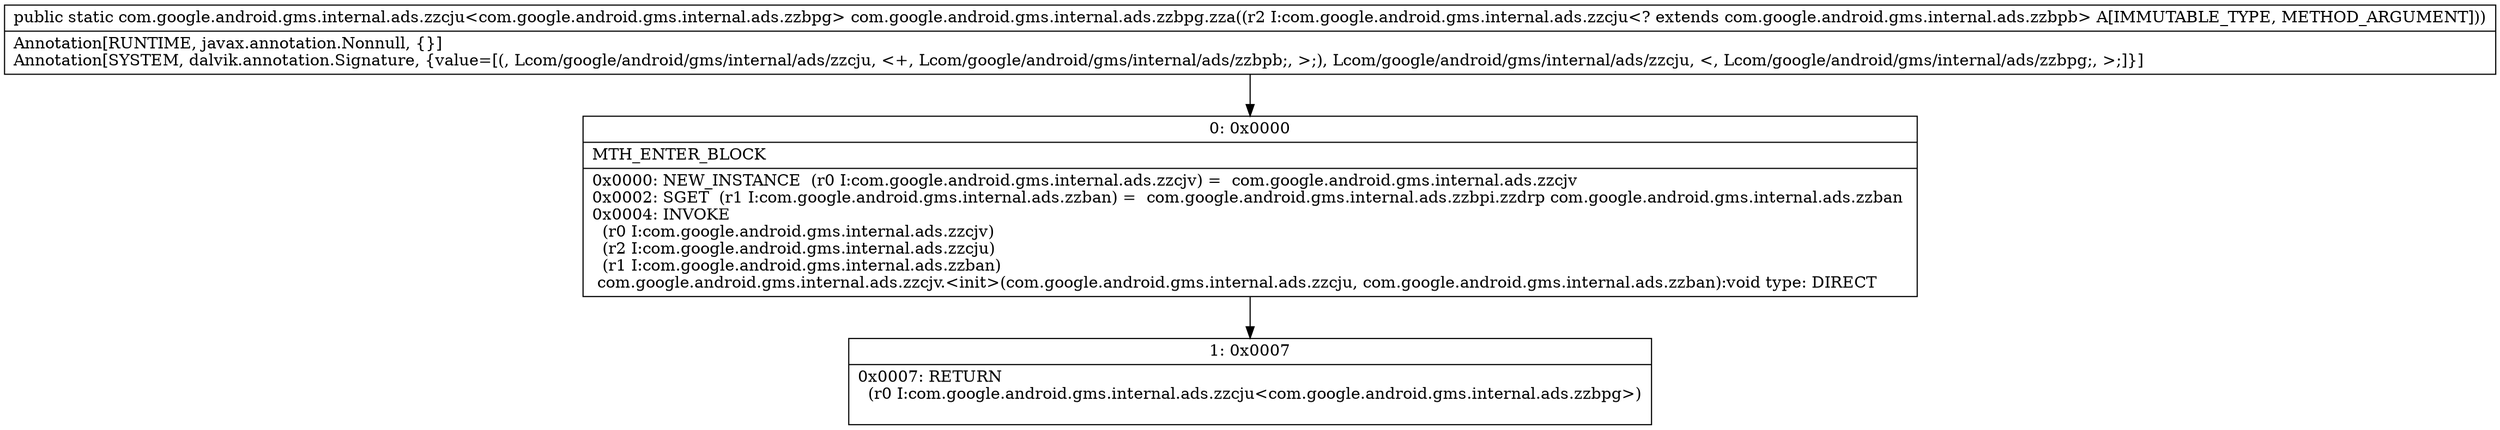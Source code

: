 digraph "CFG forcom.google.android.gms.internal.ads.zzbpg.zza(Lcom\/google\/android\/gms\/internal\/ads\/zzcju;)Lcom\/google\/android\/gms\/internal\/ads\/zzcju;" {
Node_0 [shape=record,label="{0\:\ 0x0000|MTH_ENTER_BLOCK\l|0x0000: NEW_INSTANCE  (r0 I:com.google.android.gms.internal.ads.zzcjv) =  com.google.android.gms.internal.ads.zzcjv \l0x0002: SGET  (r1 I:com.google.android.gms.internal.ads.zzban) =  com.google.android.gms.internal.ads.zzbpi.zzdrp com.google.android.gms.internal.ads.zzban \l0x0004: INVOKE  \l  (r0 I:com.google.android.gms.internal.ads.zzcjv)\l  (r2 I:com.google.android.gms.internal.ads.zzcju)\l  (r1 I:com.google.android.gms.internal.ads.zzban)\l com.google.android.gms.internal.ads.zzcjv.\<init\>(com.google.android.gms.internal.ads.zzcju, com.google.android.gms.internal.ads.zzban):void type: DIRECT \l}"];
Node_1 [shape=record,label="{1\:\ 0x0007|0x0007: RETURN  \l  (r0 I:com.google.android.gms.internal.ads.zzcju\<com.google.android.gms.internal.ads.zzbpg\>)\l \l}"];
MethodNode[shape=record,label="{public static com.google.android.gms.internal.ads.zzcju\<com.google.android.gms.internal.ads.zzbpg\> com.google.android.gms.internal.ads.zzbpg.zza((r2 I:com.google.android.gms.internal.ads.zzcju\<? extends com.google.android.gms.internal.ads.zzbpb\> A[IMMUTABLE_TYPE, METHOD_ARGUMENT]))  | Annotation[RUNTIME, javax.annotation.Nonnull, \{\}]\lAnnotation[SYSTEM, dalvik.annotation.Signature, \{value=[(, Lcom\/google\/android\/gms\/internal\/ads\/zzcju, \<+, Lcom\/google\/android\/gms\/internal\/ads\/zzbpb;, \>;), Lcom\/google\/android\/gms\/internal\/ads\/zzcju, \<, Lcom\/google\/android\/gms\/internal\/ads\/zzbpg;, \>;]\}]\l}"];
MethodNode -> Node_0;
Node_0 -> Node_1;
}

